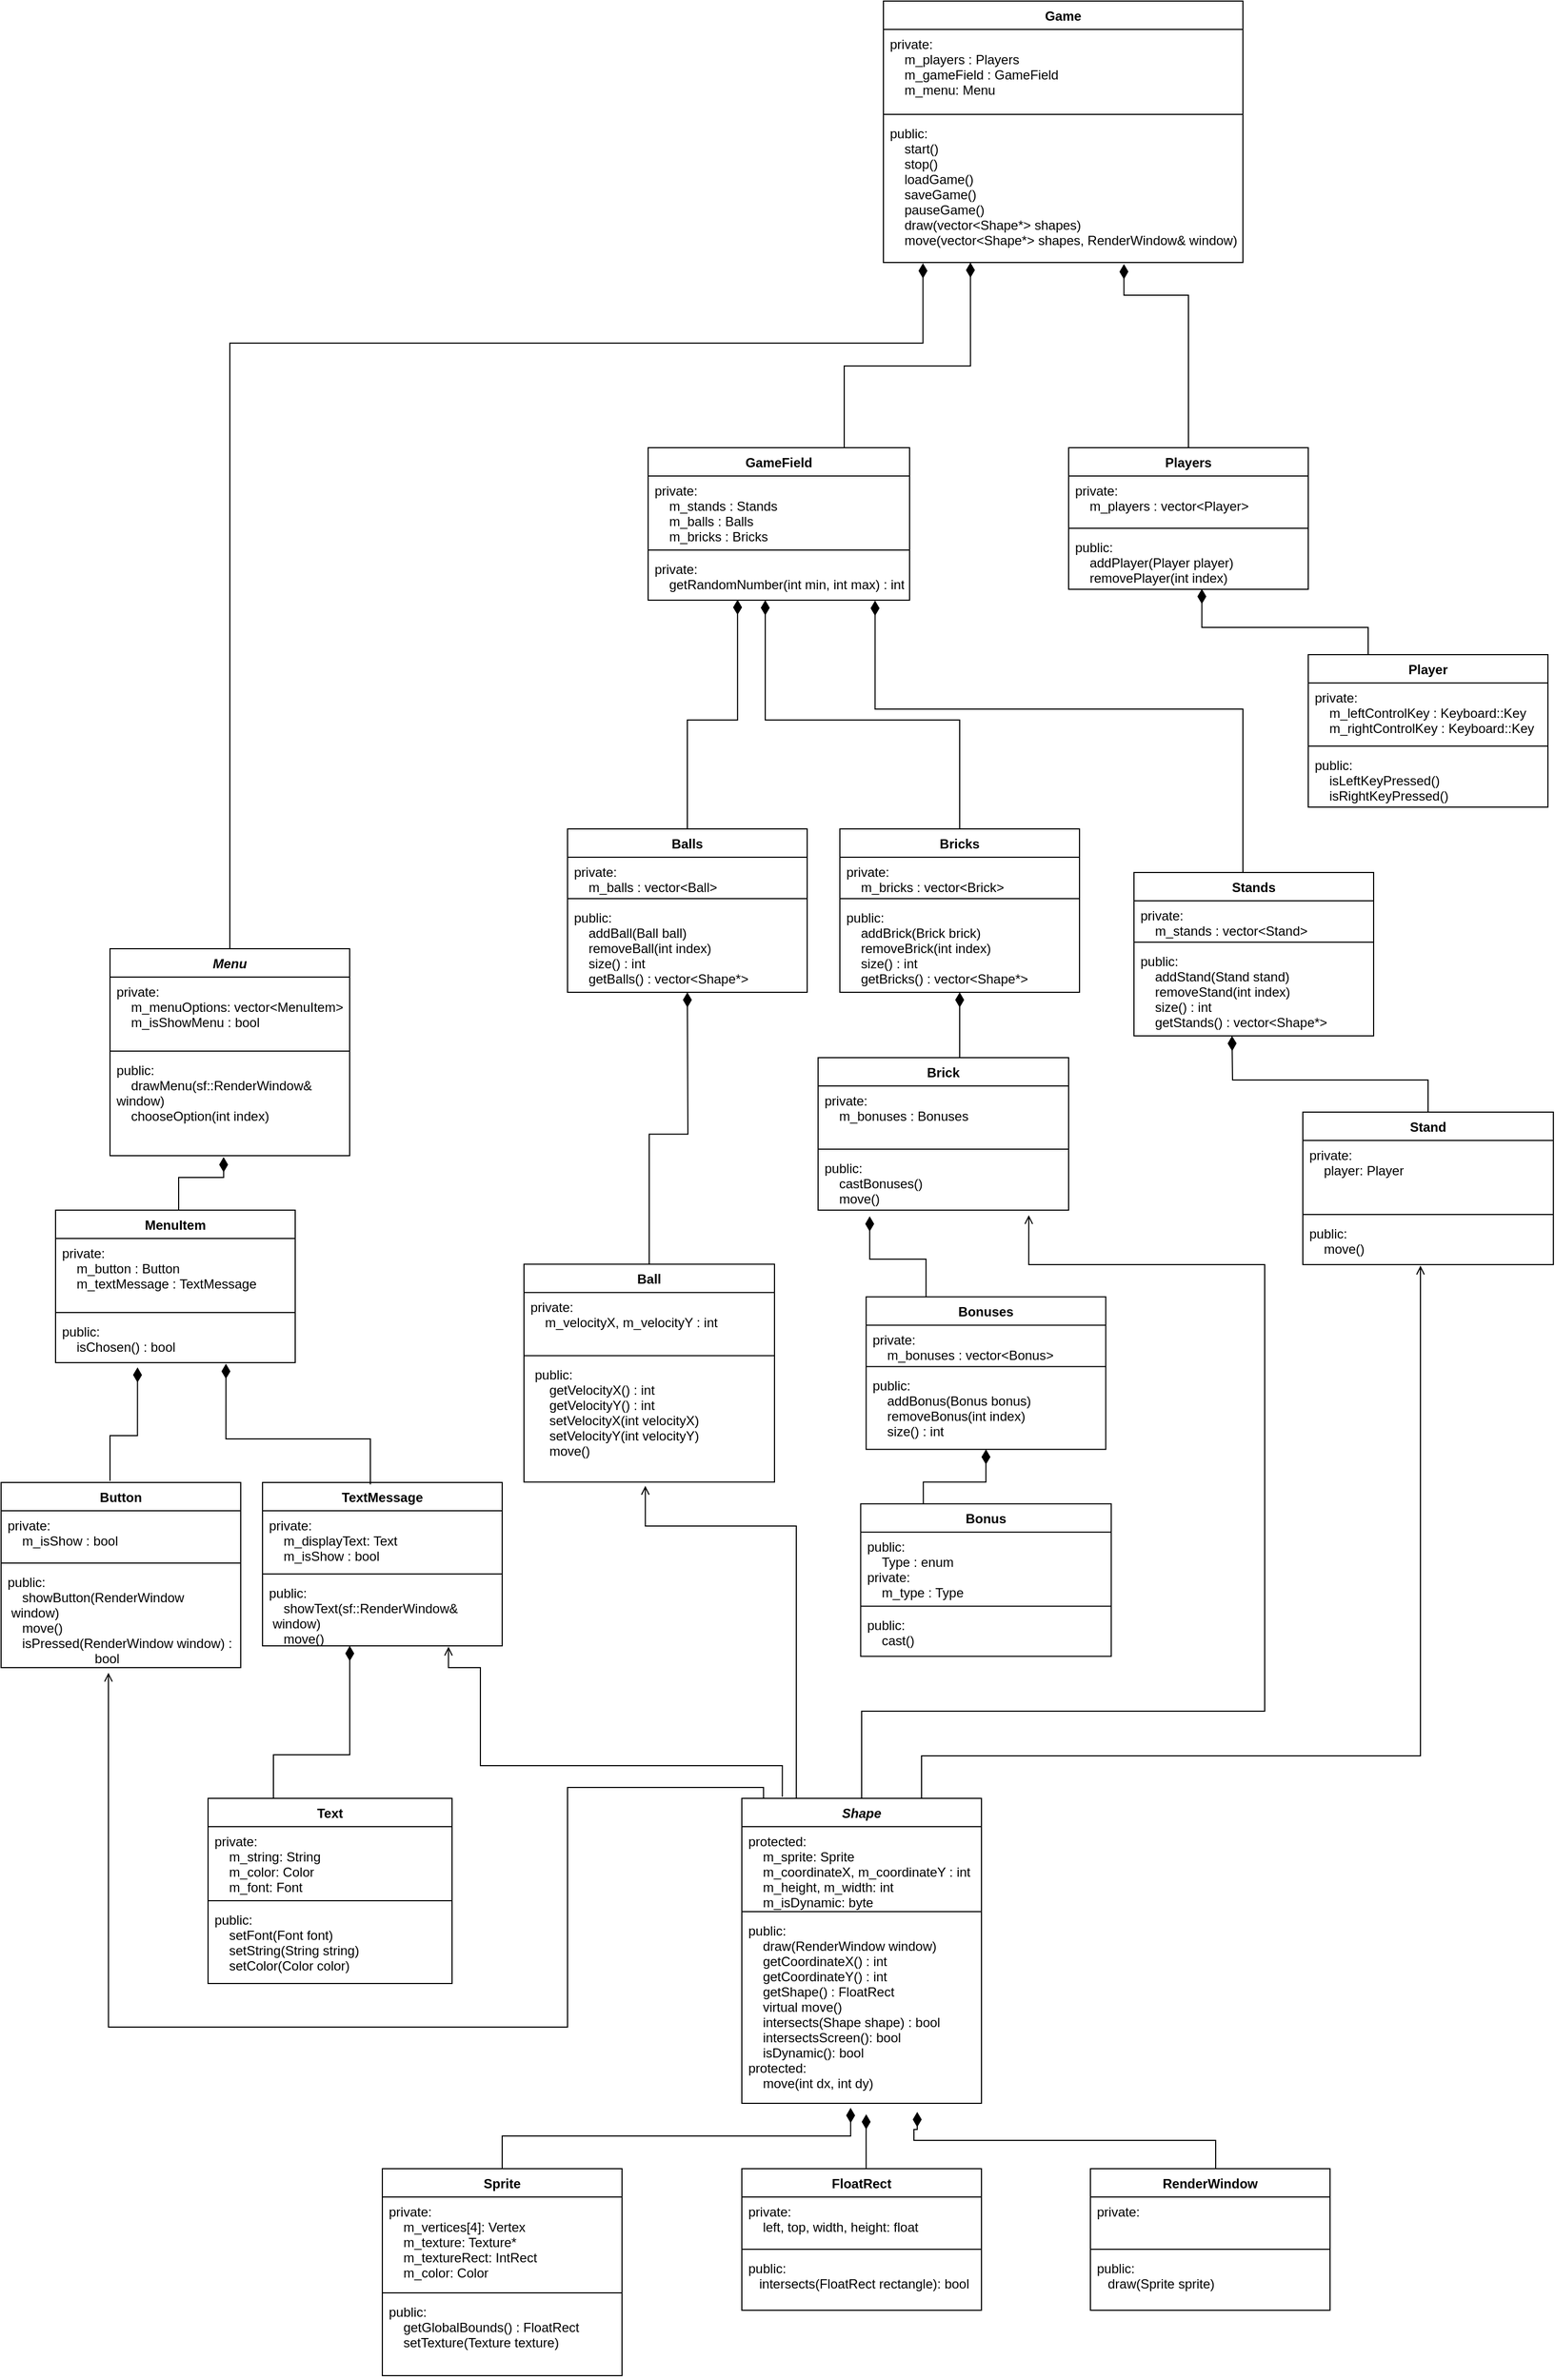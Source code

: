 <mxfile version="21.1.1" type="device">
  <diagram id="C5RBs43oDa-KdzZeNtuy" name="Page-1">
    <mxGraphModel dx="1701" dy="1644" grid="1" gridSize="10" guides="1" tooltips="1" connect="1" arrows="1" fold="1" page="1" pageScale="1" pageWidth="827" pageHeight="1169" math="0" shadow="0">
      <root>
        <mxCell id="WIyWlLk6GJQsqaUBKTNV-0" />
        <mxCell id="WIyWlLk6GJQsqaUBKTNV-1" parent="WIyWlLk6GJQsqaUBKTNV-0" />
        <mxCell id="zkfFHV4jXpPFQw0GAbJ--0" value="Game" style="swimlane;fontStyle=1;align=center;verticalAlign=top;childLayout=stackLayout;horizontal=1;startSize=26;horizontalStack=0;resizeParent=1;resizeLast=0;collapsible=1;marginBottom=0;rounded=0;shadow=0;strokeWidth=1;" parent="WIyWlLk6GJQsqaUBKTNV-1" vertex="1">
          <mxGeometry x="510" y="-630" width="330" height="240" as="geometry">
            <mxRectangle x="230" y="140" width="160" height="26" as="alternateBounds" />
          </mxGeometry>
        </mxCell>
        <mxCell id="zkfFHV4jXpPFQw0GAbJ--1" value="private:&#xa;    m_players : Players&#xa;    m_gameField : GameField&#xa;    m_menu: Menu&#xa;" style="text;align=left;verticalAlign=top;spacingLeft=4;spacingRight=4;overflow=hidden;rotatable=0;points=[[0,0.5],[1,0.5]];portConstraint=eastwest;" parent="zkfFHV4jXpPFQw0GAbJ--0" vertex="1">
          <mxGeometry y="26" width="330" height="74" as="geometry" />
        </mxCell>
        <mxCell id="zkfFHV4jXpPFQw0GAbJ--4" value="" style="line;html=1;strokeWidth=1;align=left;verticalAlign=middle;spacingTop=-1;spacingLeft=3;spacingRight=3;rotatable=0;labelPosition=right;points=[];portConstraint=eastwest;" parent="zkfFHV4jXpPFQw0GAbJ--0" vertex="1">
          <mxGeometry y="100" width="330" height="8" as="geometry" />
        </mxCell>
        <mxCell id="zkfFHV4jXpPFQw0GAbJ--5" value="public:&#xa;    start()&#xa;    stop()&#xa;    loadGame()&#xa;    saveGame()&#xa;    pauseGame()&#xa;    draw(vector&lt;Shape*&gt; shapes)&#xa;    move(vector&lt;Shape*&gt; shapes, RenderWindow&amp; window)" style="text;align=left;verticalAlign=top;spacingLeft=4;spacingRight=4;overflow=hidden;rotatable=0;points=[[0,0.5],[1,0.5]];portConstraint=eastwest;" parent="zkfFHV4jXpPFQw0GAbJ--0" vertex="1">
          <mxGeometry y="108" width="330" height="132" as="geometry" />
        </mxCell>
        <mxCell id="9WS7BAP8BOju33wnpp4f-60" style="edgeStyle=orthogonalEdgeStyle;rounded=0;orthogonalLoop=1;jettySize=auto;html=1;exitX=0.5;exitY=0;exitDx=0;exitDy=0;strokeWidth=1;endArrow=diamondThin;endFill=1;endSize=11;" parent="WIyWlLk6GJQsqaUBKTNV-1" source="zkfFHV4jXpPFQw0GAbJ--6" edge="1">
          <mxGeometry relative="1" as="geometry">
            <mxPoint x="275" y="520" as="sourcePoint" />
            <mxPoint x="330" y="280" as="targetPoint" />
          </mxGeometry>
        </mxCell>
        <mxCell id="zkfFHV4jXpPFQw0GAbJ--6" value="Ball" style="swimlane;fontStyle=1;align=center;verticalAlign=top;childLayout=stackLayout;horizontal=1;startSize=26;horizontalStack=0;resizeParent=1;resizeLast=0;collapsible=1;marginBottom=0;rounded=0;shadow=0;strokeWidth=1;" parent="WIyWlLk6GJQsqaUBKTNV-1" vertex="1">
          <mxGeometry x="180" y="529.58" width="230" height="200" as="geometry">
            <mxRectangle x="130" y="380" width="160" height="26" as="alternateBounds" />
          </mxGeometry>
        </mxCell>
        <mxCell id="zkfFHV4jXpPFQw0GAbJ--7" value="private:&#xa;    m_velocityX, m_velocityY : int" style="text;align=left;verticalAlign=top;spacingLeft=4;spacingRight=4;overflow=hidden;rotatable=0;points=[[0,0.5],[1,0.5]];portConstraint=eastwest;" parent="zkfFHV4jXpPFQw0GAbJ--6" vertex="1">
          <mxGeometry y="26" width="230" height="54" as="geometry" />
        </mxCell>
        <mxCell id="zkfFHV4jXpPFQw0GAbJ--9" value="" style="line;html=1;strokeWidth=1;align=left;verticalAlign=middle;spacingTop=-1;spacingLeft=3;spacingRight=3;rotatable=0;labelPosition=right;points=[];portConstraint=eastwest;" parent="zkfFHV4jXpPFQw0GAbJ--6" vertex="1">
          <mxGeometry y="80" width="230" height="8" as="geometry" />
        </mxCell>
        <mxCell id="9WS7BAP8BOju33wnpp4f-5" style="edgeStyle=orthogonalEdgeStyle;rounded=0;orthogonalLoop=1;jettySize=auto;html=1;exitX=0.25;exitY=0;exitDx=0;exitDy=0;endArrow=open;endFill=0;entryX=0.467;entryY=1.032;entryDx=0;entryDy=0;entryPerimeter=0;" parent="WIyWlLk6GJQsqaUBKTNV-1" source="zkfFHV4jXpPFQw0GAbJ--13" target="zkfFHV4jXpPFQw0GAbJ--11" edge="1">
          <mxGeometry relative="1" as="geometry">
            <mxPoint x="270" y="760" as="targetPoint" />
            <Array as="points">
              <mxPoint x="430" y="1020" />
              <mxPoint x="430" y="770" />
              <mxPoint x="291" y="770" />
            </Array>
          </mxGeometry>
        </mxCell>
        <mxCell id="9WS7BAP8BOju33wnpp4f-10" style="edgeStyle=orthogonalEdgeStyle;rounded=0;orthogonalLoop=1;jettySize=auto;html=1;endArrow=open;endFill=0;entryX=0.841;entryY=1.088;entryDx=0;entryDy=0;entryPerimeter=0;" parent="WIyWlLk6GJQsqaUBKTNV-1" source="zkfFHV4jXpPFQw0GAbJ--13" target="9WS7BAP8BOju33wnpp4f-9" edge="1">
          <mxGeometry relative="1" as="geometry">
            <Array as="points">
              <mxPoint x="490" y="940" />
              <mxPoint x="860" y="940" />
              <mxPoint x="860" y="530" />
              <mxPoint x="643" y="530" />
            </Array>
            <mxPoint x="620" y="530" as="targetPoint" />
          </mxGeometry>
        </mxCell>
        <mxCell id="9WS7BAP8BOju33wnpp4f-15" style="edgeStyle=orthogonalEdgeStyle;rounded=0;orthogonalLoop=1;jettySize=auto;html=1;exitX=0.75;exitY=0;exitDx=0;exitDy=0;endArrow=open;endFill=0;" parent="WIyWlLk6GJQsqaUBKTNV-1" source="zkfFHV4jXpPFQw0GAbJ--13" edge="1">
          <mxGeometry relative="1" as="geometry">
            <mxPoint x="1003" y="531" as="targetPoint" />
            <Array as="points">
              <mxPoint x="545" y="981" />
              <mxPoint x="1003" y="981" />
            </Array>
            <mxPoint x="545" y="1011" as="sourcePoint" />
          </mxGeometry>
        </mxCell>
        <mxCell id="zkfFHV4jXpPFQw0GAbJ--13" value="Shape" style="swimlane;fontStyle=3;align=center;verticalAlign=top;childLayout=stackLayout;horizontal=1;startSize=26;horizontalStack=0;resizeParent=1;resizeLast=0;collapsible=1;marginBottom=0;rounded=0;shadow=0;strokeWidth=1;" parent="WIyWlLk6GJQsqaUBKTNV-1" vertex="1">
          <mxGeometry x="380" y="1020" width="220" height="280" as="geometry">
            <mxRectangle x="340" y="380" width="170" height="26" as="alternateBounds" />
          </mxGeometry>
        </mxCell>
        <mxCell id="zkfFHV4jXpPFQw0GAbJ--14" value="protected:&#xa;    m_sprite: Sprite&#xa;    m_coordinateX, m_coordinateY : int&#xa;    m_height, m_width: int&#xa;    m_isDynamic: byte&#xa;" style="text;align=left;verticalAlign=top;spacingLeft=4;spacingRight=4;overflow=hidden;rotatable=0;points=[[0,0.5],[1,0.5]];portConstraint=eastwest;" parent="zkfFHV4jXpPFQw0GAbJ--13" vertex="1">
          <mxGeometry y="26" width="220" height="74" as="geometry" />
        </mxCell>
        <mxCell id="zkfFHV4jXpPFQw0GAbJ--15" value="" style="line;html=1;strokeWidth=1;align=left;verticalAlign=middle;spacingTop=-1;spacingLeft=3;spacingRight=3;rotatable=0;labelPosition=right;points=[];portConstraint=eastwest;" parent="zkfFHV4jXpPFQw0GAbJ--13" vertex="1">
          <mxGeometry y="100" width="220" height="8" as="geometry" />
        </mxCell>
        <mxCell id="9WS7BAP8BOju33wnpp4f-4" value="public:&#xa;    draw(RenderWindow window)&#xa;    getCoordinateX() : int&#xa;    getCoordinateY() : int&#xa;    getShape() : FloatRect&#xa;    virtual move()&#xa;    intersects(Shape shape) : bool&#xa;    intersectsScreen(): bool&#xa;    isDynamic(): bool&#xa;protected:&#xa;    move(int dx, int dy)&#xa;" style="text;align=left;verticalAlign=top;spacingLeft=4;spacingRight=4;overflow=hidden;rotatable=0;points=[[0,0.5],[1,0.5]];portConstraint=eastwest;" parent="zkfFHV4jXpPFQw0GAbJ--13" vertex="1">
          <mxGeometry y="108" width="220" height="172" as="geometry" />
        </mxCell>
        <mxCell id="9WS7BAP8BOju33wnpp4f-59" style="edgeStyle=orthogonalEdgeStyle;rounded=0;orthogonalLoop=1;jettySize=auto;html=1;exitX=0.561;exitY=0.015;exitDx=0;exitDy=0;strokeWidth=1;endArrow=diamondThin;endFill=1;endSize=11;exitPerimeter=0;" parent="WIyWlLk6GJQsqaUBKTNV-1" source="9WS7BAP8BOju33wnpp4f-6" edge="1">
          <mxGeometry relative="1" as="geometry">
            <mxPoint x="507.5" y="330" as="sourcePoint" />
            <mxPoint x="580" y="280" as="targetPoint" />
            <Array as="points">
              <mxPoint x="579" y="340" />
              <mxPoint x="580" y="340" />
            </Array>
          </mxGeometry>
        </mxCell>
        <mxCell id="9WS7BAP8BOju33wnpp4f-6" value="Brick" style="swimlane;fontStyle=1;align=center;verticalAlign=top;childLayout=stackLayout;horizontal=1;startSize=26;horizontalStack=0;resizeParent=1;resizeLast=0;collapsible=1;marginBottom=0;rounded=0;shadow=0;strokeWidth=1;" parent="WIyWlLk6GJQsqaUBKTNV-1" vertex="1">
          <mxGeometry x="450" y="340" width="230" height="140" as="geometry">
            <mxRectangle x="130" y="380" width="160" height="26" as="alternateBounds" />
          </mxGeometry>
        </mxCell>
        <mxCell id="9WS7BAP8BOju33wnpp4f-7" value="private:&#xa;     m_bonuses : Bonuses " style="text;align=left;verticalAlign=top;spacingLeft=4;spacingRight=4;overflow=hidden;rotatable=0;points=[[0,0.5],[1,0.5]];portConstraint=eastwest;" parent="9WS7BAP8BOju33wnpp4f-6" vertex="1">
          <mxGeometry y="26" width="230" height="54" as="geometry" />
        </mxCell>
        <mxCell id="9WS7BAP8BOju33wnpp4f-8" value="" style="line;html=1;strokeWidth=1;align=left;verticalAlign=middle;spacingTop=-1;spacingLeft=3;spacingRight=3;rotatable=0;labelPosition=right;points=[];portConstraint=eastwest;" parent="9WS7BAP8BOju33wnpp4f-6" vertex="1">
          <mxGeometry y="80" width="230" height="8" as="geometry" />
        </mxCell>
        <mxCell id="9WS7BAP8BOju33wnpp4f-9" value="public:    &#xa;    castBonuses()&#xa;    move()" style="text;align=left;verticalAlign=top;spacingLeft=4;spacingRight=4;overflow=hidden;rotatable=0;points=[[0,0.5],[1,0.5]];portConstraint=eastwest;" parent="9WS7BAP8BOju33wnpp4f-6" vertex="1">
          <mxGeometry y="88" width="230" height="52" as="geometry" />
        </mxCell>
        <mxCell id="9WS7BAP8BOju33wnpp4f-61" style="edgeStyle=orthogonalEdgeStyle;rounded=0;orthogonalLoop=1;jettySize=auto;html=1;exitX=0.5;exitY=0;exitDx=0;exitDy=0;strokeWidth=1;endArrow=diamondThin;endFill=1;endSize=11;" parent="WIyWlLk6GJQsqaUBKTNV-1" source="9WS7BAP8BOju33wnpp4f-11" edge="1">
          <mxGeometry relative="1" as="geometry">
            <mxPoint x="1010" y="380" as="sourcePoint" />
            <mxPoint x="830" y="320" as="targetPoint" />
          </mxGeometry>
        </mxCell>
        <mxCell id="9WS7BAP8BOju33wnpp4f-11" value="Stand&#xa;" style="swimlane;fontStyle=1;align=center;verticalAlign=top;childLayout=stackLayout;horizontal=1;startSize=26;horizontalStack=0;resizeParent=1;resizeLast=0;collapsible=1;marginBottom=0;rounded=0;shadow=0;strokeWidth=1;" parent="WIyWlLk6GJQsqaUBKTNV-1" vertex="1">
          <mxGeometry x="895" y="390" width="230" height="140" as="geometry">
            <mxRectangle x="130" y="380" width="160" height="26" as="alternateBounds" />
          </mxGeometry>
        </mxCell>
        <mxCell id="9WS7BAP8BOju33wnpp4f-12" value="private:&#xa;    player: Player" style="text;align=left;verticalAlign=top;spacingLeft=4;spacingRight=4;overflow=hidden;rotatable=0;points=[[0,0.5],[1,0.5]];portConstraint=eastwest;" parent="9WS7BAP8BOju33wnpp4f-11" vertex="1">
          <mxGeometry y="26" width="230" height="64" as="geometry" />
        </mxCell>
        <mxCell id="9WS7BAP8BOju33wnpp4f-13" value="" style="line;html=1;strokeWidth=1;align=left;verticalAlign=middle;spacingTop=-1;spacingLeft=3;spacingRight=3;rotatable=0;labelPosition=right;points=[];portConstraint=eastwest;" parent="9WS7BAP8BOju33wnpp4f-11" vertex="1">
          <mxGeometry y="90" width="230" height="8" as="geometry" />
        </mxCell>
        <mxCell id="9WS7BAP8BOju33wnpp4f-14" value="public:    &#xa;    move()" style="text;align=left;verticalAlign=top;spacingLeft=4;spacingRight=4;overflow=hidden;rotatable=0;points=[[0,0.5],[1,0.5]];portConstraint=eastwest;" parent="9WS7BAP8BOju33wnpp4f-11" vertex="1">
          <mxGeometry y="98" width="230" height="42" as="geometry" />
        </mxCell>
        <mxCell id="9WS7BAP8BOju33wnpp4f-54" style="edgeStyle=orthogonalEdgeStyle;rounded=0;orthogonalLoop=1;jettySize=auto;html=1;exitX=0.75;exitY=0;exitDx=0;exitDy=0;endArrow=diamondThin;endFill=1;endSize=11;entryX=0.242;entryY=1;entryDx=0;entryDy=0;entryPerimeter=0;" parent="WIyWlLk6GJQsqaUBKTNV-1" source="9WS7BAP8BOju33wnpp4f-16" target="zkfFHV4jXpPFQw0GAbJ--5" edge="1">
          <mxGeometry relative="1" as="geometry">
            <mxPoint x="600" y="-360" as="targetPoint" />
            <Array as="points">
              <mxPoint x="474" y="-295" />
              <mxPoint x="590" y="-295" />
            </Array>
          </mxGeometry>
        </mxCell>
        <mxCell id="9WS7BAP8BOju33wnpp4f-16" value="GameField" style="swimlane;fontStyle=1;align=center;verticalAlign=top;childLayout=stackLayout;horizontal=1;startSize=26;horizontalStack=0;resizeParent=1;resizeLast=0;collapsible=1;marginBottom=0;rounded=0;shadow=0;strokeWidth=1;" parent="WIyWlLk6GJQsqaUBKTNV-1" vertex="1">
          <mxGeometry x="294" y="-220" width="240" height="140" as="geometry">
            <mxRectangle x="230" y="140" width="160" height="26" as="alternateBounds" />
          </mxGeometry>
        </mxCell>
        <mxCell id="9WS7BAP8BOju33wnpp4f-17" value="private:&#xa;    m_stands : Stands&#xa;     m_balls : Balls&#xa;     m_bricks : Bricks" style="text;align=left;verticalAlign=top;spacingLeft=4;spacingRight=4;overflow=hidden;rotatable=0;points=[[0,0.5],[1,0.5]];portConstraint=eastwest;fontStyle=0" parent="9WS7BAP8BOju33wnpp4f-16" vertex="1">
          <mxGeometry y="26" width="240" height="64" as="geometry" />
        </mxCell>
        <mxCell id="9WS7BAP8BOju33wnpp4f-18" value="" style="line;html=1;strokeWidth=1;align=left;verticalAlign=middle;spacingTop=-1;spacingLeft=3;spacingRight=3;rotatable=0;labelPosition=right;points=[];portConstraint=eastwest;" parent="9WS7BAP8BOju33wnpp4f-16" vertex="1">
          <mxGeometry y="90" width="240" height="8" as="geometry" />
        </mxCell>
        <mxCell id="9WS7BAP8BOju33wnpp4f-19" value="private:&#xa;    getRandomNumber(int min, int max) : int " style="text;align=left;verticalAlign=top;spacingLeft=4;spacingRight=4;overflow=hidden;rotatable=0;points=[[0,0.5],[1,0.5]];portConstraint=eastwest;" parent="9WS7BAP8BOju33wnpp4f-16" vertex="1">
          <mxGeometry y="98" width="240" height="42" as="geometry" />
        </mxCell>
        <mxCell id="9WS7BAP8BOju33wnpp4f-56" style="edgeStyle=orthogonalEdgeStyle;rounded=0;orthogonalLoop=1;jettySize=auto;html=1;exitX=0.25;exitY=0;exitDx=0;exitDy=0;entryX=0.556;entryY=0.992;entryDx=0;entryDy=0;entryPerimeter=0;strokeWidth=1;endArrow=diamondThin;endFill=1;endSize=11;" parent="WIyWlLk6GJQsqaUBKTNV-1" source="9WS7BAP8BOju33wnpp4f-20" target="9WS7BAP8BOju33wnpp4f-27" edge="1">
          <mxGeometry relative="1" as="geometry" />
        </mxCell>
        <mxCell id="9WS7BAP8BOju33wnpp4f-20" value="Player" style="swimlane;fontStyle=1;align=center;verticalAlign=top;childLayout=stackLayout;horizontal=1;startSize=26;horizontalStack=0;resizeParent=1;resizeLast=0;collapsible=1;marginBottom=0;rounded=0;shadow=0;strokeWidth=1;" parent="WIyWlLk6GJQsqaUBKTNV-1" vertex="1">
          <mxGeometry x="900" y="-30" width="220" height="140" as="geometry">
            <mxRectangle x="230" y="140" width="160" height="26" as="alternateBounds" />
          </mxGeometry>
        </mxCell>
        <mxCell id="9WS7BAP8BOju33wnpp4f-21" value="private:&#xa;    m_leftControlKey : Keyboard::Key&#xa;    m_rightControlKey : Keyboard::Key" style="text;align=left;verticalAlign=top;spacingLeft=4;spacingRight=4;overflow=hidden;rotatable=0;points=[[0,0.5],[1,0.5]];portConstraint=eastwest;" parent="9WS7BAP8BOju33wnpp4f-20" vertex="1">
          <mxGeometry y="26" width="220" height="54" as="geometry" />
        </mxCell>
        <mxCell id="9WS7BAP8BOju33wnpp4f-22" value="" style="line;html=1;strokeWidth=1;align=left;verticalAlign=middle;spacingTop=-1;spacingLeft=3;spacingRight=3;rotatable=0;labelPosition=right;points=[];portConstraint=eastwest;" parent="9WS7BAP8BOju33wnpp4f-20" vertex="1">
          <mxGeometry y="80" width="220" height="8" as="geometry" />
        </mxCell>
        <mxCell id="9WS7BAP8BOju33wnpp4f-23" value="public:&#xa;    isLeftKeyPressed()&#xa;    isRightKeyPressed()" style="text;align=left;verticalAlign=top;spacingLeft=4;spacingRight=4;overflow=hidden;rotatable=0;points=[[0,0.5],[1,0.5]];portConstraint=eastwest;" parent="9WS7BAP8BOju33wnpp4f-20" vertex="1">
          <mxGeometry y="88" width="220" height="52" as="geometry" />
        </mxCell>
        <mxCell id="9WS7BAP8BOju33wnpp4f-55" style="edgeStyle=orthogonalEdgeStyle;rounded=0;orthogonalLoop=1;jettySize=auto;html=1;exitX=0.25;exitY=0;exitDx=0;exitDy=0;strokeWidth=1;endArrow=diamondThin;endFill=1;endSize=11;entryX=0.669;entryY=1.011;entryDx=0;entryDy=0;entryPerimeter=0;" parent="WIyWlLk6GJQsqaUBKTNV-1" source="9WS7BAP8BOju33wnpp4f-24" target="zkfFHV4jXpPFQw0GAbJ--5" edge="1">
          <mxGeometry relative="1" as="geometry">
            <mxPoint x="730" y="-380" as="targetPoint" />
            <Array as="points">
              <mxPoint x="790" y="-220" />
              <mxPoint x="790" y="-360" />
              <mxPoint x="731" y="-360" />
            </Array>
          </mxGeometry>
        </mxCell>
        <mxCell id="9WS7BAP8BOju33wnpp4f-24" value="Players" style="swimlane;fontStyle=1;align=center;verticalAlign=top;childLayout=stackLayout;horizontal=1;startSize=26;horizontalStack=0;resizeParent=1;resizeLast=0;collapsible=1;marginBottom=0;rounded=0;shadow=0;strokeWidth=1;" parent="WIyWlLk6GJQsqaUBKTNV-1" vertex="1">
          <mxGeometry x="680" y="-220" width="220" height="130" as="geometry">
            <mxRectangle x="680" y="-220" width="160" height="26" as="alternateBounds" />
          </mxGeometry>
        </mxCell>
        <mxCell id="9WS7BAP8BOju33wnpp4f-25" value="private:&#xa;    m_players : vector&lt;Player&gt;" style="text;align=left;verticalAlign=top;spacingLeft=4;spacingRight=4;overflow=hidden;rotatable=0;points=[[0,0.5],[1,0.5]];portConstraint=eastwest;" parent="9WS7BAP8BOju33wnpp4f-24" vertex="1">
          <mxGeometry y="26" width="220" height="44" as="geometry" />
        </mxCell>
        <mxCell id="9WS7BAP8BOju33wnpp4f-26" value="" style="line;html=1;strokeWidth=1;align=left;verticalAlign=middle;spacingTop=-1;spacingLeft=3;spacingRight=3;rotatable=0;labelPosition=right;points=[];portConstraint=eastwest;" parent="9WS7BAP8BOju33wnpp4f-24" vertex="1">
          <mxGeometry y="70" width="220" height="8" as="geometry" />
        </mxCell>
        <mxCell id="9WS7BAP8BOju33wnpp4f-27" value="public:&#xa;    addPlayer(Player player)&#xa;    removePlayer(int index)" style="text;align=left;verticalAlign=top;spacingLeft=4;spacingRight=4;overflow=hidden;rotatable=0;points=[[0,0.5],[1,0.5]];portConstraint=eastwest;" parent="9WS7BAP8BOju33wnpp4f-24" vertex="1">
          <mxGeometry y="78" width="220" height="52" as="geometry" />
        </mxCell>
        <mxCell id="9WS7BAP8BOju33wnpp4f-66" style="edgeStyle=orthogonalEdgeStyle;rounded=0;orthogonalLoop=1;jettySize=auto;html=1;exitX=0.5;exitY=0;exitDx=0;exitDy=0;entryX=0.868;entryY=1.01;entryDx=0;entryDy=0;entryPerimeter=0;strokeWidth=1;endArrow=diamondThin;endFill=1;endSize=11;" parent="WIyWlLk6GJQsqaUBKTNV-1" source="9WS7BAP8BOju33wnpp4f-28" target="9WS7BAP8BOju33wnpp4f-19" edge="1">
          <mxGeometry relative="1" as="geometry">
            <Array as="points">
              <mxPoint x="840" y="20" />
              <mxPoint x="502" y="20" />
            </Array>
          </mxGeometry>
        </mxCell>
        <mxCell id="9WS7BAP8BOju33wnpp4f-28" value="Stands" style="swimlane;fontStyle=1;align=center;verticalAlign=top;childLayout=stackLayout;horizontal=1;startSize=26;horizontalStack=0;resizeParent=1;resizeLast=0;collapsible=1;marginBottom=0;rounded=0;shadow=0;strokeWidth=1;" parent="WIyWlLk6GJQsqaUBKTNV-1" vertex="1">
          <mxGeometry x="740" y="170" width="220" height="150" as="geometry">
            <mxRectangle x="230" y="140" width="160" height="26" as="alternateBounds" />
          </mxGeometry>
        </mxCell>
        <mxCell id="9WS7BAP8BOju33wnpp4f-29" value="private:&#xa;    m_stands : vector&lt;Stand&gt;" style="text;align=left;verticalAlign=top;spacingLeft=4;spacingRight=4;overflow=hidden;rotatable=0;points=[[0,0.5],[1,0.5]];portConstraint=eastwest;" parent="9WS7BAP8BOju33wnpp4f-28" vertex="1">
          <mxGeometry y="26" width="220" height="34" as="geometry" />
        </mxCell>
        <mxCell id="9WS7BAP8BOju33wnpp4f-30" value="" style="line;html=1;strokeWidth=1;align=left;verticalAlign=middle;spacingTop=-1;spacingLeft=3;spacingRight=3;rotatable=0;labelPosition=right;points=[];portConstraint=eastwest;" parent="9WS7BAP8BOju33wnpp4f-28" vertex="1">
          <mxGeometry y="60" width="220" height="8" as="geometry" />
        </mxCell>
        <mxCell id="9WS7BAP8BOju33wnpp4f-31" value="public:&#xa;    addStand(Stand stand)&#xa;    removeStand(int index)&#xa;    size() : int&#xa;    getStands() : vector&lt;Shape*&gt;" style="text;align=left;verticalAlign=top;spacingLeft=4;spacingRight=4;overflow=hidden;rotatable=0;points=[[0,0.5],[1,0.5]];portConstraint=eastwest;" parent="9WS7BAP8BOju33wnpp4f-28" vertex="1">
          <mxGeometry y="68" width="220" height="82" as="geometry" />
        </mxCell>
        <mxCell id="9WS7BAP8BOju33wnpp4f-65" style="edgeStyle=orthogonalEdgeStyle;rounded=0;orthogonalLoop=1;jettySize=auto;html=1;exitX=0.5;exitY=0;exitDx=0;exitDy=0;entryX=0.448;entryY=1;entryDx=0;entryDy=0;entryPerimeter=0;strokeWidth=1;endArrow=diamondThin;endFill=1;endSize=11;" parent="WIyWlLk6GJQsqaUBKTNV-1" source="9WS7BAP8BOju33wnpp4f-32" target="9WS7BAP8BOju33wnpp4f-19" edge="1">
          <mxGeometry relative="1" as="geometry" />
        </mxCell>
        <mxCell id="9WS7BAP8BOju33wnpp4f-32" value="Bricks" style="swimlane;fontStyle=1;align=center;verticalAlign=top;childLayout=stackLayout;horizontal=1;startSize=26;horizontalStack=0;resizeParent=1;resizeLast=0;collapsible=1;marginBottom=0;rounded=0;shadow=0;strokeWidth=1;" parent="WIyWlLk6GJQsqaUBKTNV-1" vertex="1">
          <mxGeometry x="470" y="130" width="220" height="150" as="geometry">
            <mxRectangle x="230" y="140" width="160" height="26" as="alternateBounds" />
          </mxGeometry>
        </mxCell>
        <mxCell id="9WS7BAP8BOju33wnpp4f-33" value="private:&#xa;    m_bricks : vector&lt;Brick&gt;" style="text;align=left;verticalAlign=top;spacingLeft=4;spacingRight=4;overflow=hidden;rotatable=0;points=[[0,0.5],[1,0.5]];portConstraint=eastwest;" parent="9WS7BAP8BOju33wnpp4f-32" vertex="1">
          <mxGeometry y="26" width="220" height="34" as="geometry" />
        </mxCell>
        <mxCell id="9WS7BAP8BOju33wnpp4f-34" value="" style="line;html=1;strokeWidth=1;align=left;verticalAlign=middle;spacingTop=-1;spacingLeft=3;spacingRight=3;rotatable=0;labelPosition=right;points=[];portConstraint=eastwest;" parent="9WS7BAP8BOju33wnpp4f-32" vertex="1">
          <mxGeometry y="60" width="220" height="8" as="geometry" />
        </mxCell>
        <mxCell id="9WS7BAP8BOju33wnpp4f-35" value="public:&#xa;    addBrick(Brick brick)&#xa;    removeBrick(int index)&#xa;    size() : int&#xa;    getBricks() : vector&lt;Shape*&gt;" style="text;align=left;verticalAlign=top;spacingLeft=4;spacingRight=4;overflow=hidden;rotatable=0;points=[[0,0.5],[1,0.5]];portConstraint=eastwest;" parent="9WS7BAP8BOju33wnpp4f-32" vertex="1">
          <mxGeometry y="68" width="220" height="82" as="geometry" />
        </mxCell>
        <mxCell id="9WS7BAP8BOju33wnpp4f-64" style="edgeStyle=orthogonalEdgeStyle;rounded=0;orthogonalLoop=1;jettySize=auto;html=1;exitX=0.5;exitY=0;exitDx=0;exitDy=0;entryX=0.342;entryY=0.99;entryDx=0;entryDy=0;entryPerimeter=0;strokeWidth=1;endArrow=diamondThin;endFill=1;endSize=11;" parent="WIyWlLk6GJQsqaUBKTNV-1" source="9WS7BAP8BOju33wnpp4f-36" target="9WS7BAP8BOju33wnpp4f-19" edge="1">
          <mxGeometry relative="1" as="geometry" />
        </mxCell>
        <mxCell id="9WS7BAP8BOju33wnpp4f-36" value="Balls" style="swimlane;fontStyle=1;align=center;verticalAlign=top;childLayout=stackLayout;horizontal=1;startSize=26;horizontalStack=0;resizeParent=1;resizeLast=0;collapsible=1;marginBottom=0;rounded=0;shadow=0;strokeWidth=1;" parent="WIyWlLk6GJQsqaUBKTNV-1" vertex="1">
          <mxGeometry x="220" y="130" width="220" height="150" as="geometry">
            <mxRectangle x="230" y="140" width="160" height="26" as="alternateBounds" />
          </mxGeometry>
        </mxCell>
        <mxCell id="9WS7BAP8BOju33wnpp4f-37" value="private:&#xa;    m_balls : vector&lt;Ball&gt;" style="text;align=left;verticalAlign=top;spacingLeft=4;spacingRight=4;overflow=hidden;rotatable=0;points=[[0,0.5],[1,0.5]];portConstraint=eastwest;" parent="9WS7BAP8BOju33wnpp4f-36" vertex="1">
          <mxGeometry y="26" width="220" height="34" as="geometry" />
        </mxCell>
        <mxCell id="9WS7BAP8BOju33wnpp4f-38" value="" style="line;html=1;strokeWidth=1;align=left;verticalAlign=middle;spacingTop=-1;spacingLeft=3;spacingRight=3;rotatable=0;labelPosition=right;points=[];portConstraint=eastwest;" parent="9WS7BAP8BOju33wnpp4f-36" vertex="1">
          <mxGeometry y="60" width="220" height="8" as="geometry" />
        </mxCell>
        <mxCell id="9WS7BAP8BOju33wnpp4f-39" value="public:&#xa;    addBall(Ball ball)&#xa;    removeBall(int index)&#xa;    size() : int&#xa;    getBalls() : vector&lt;Shape*&gt;" style="text;align=left;verticalAlign=top;spacingLeft=4;spacingRight=4;overflow=hidden;rotatable=0;points=[[0,0.5],[1,0.5]];portConstraint=eastwest;" parent="9WS7BAP8BOju33wnpp4f-36" vertex="1">
          <mxGeometry y="68" width="220" height="82" as="geometry" />
        </mxCell>
        <mxCell id="9WS7BAP8BOju33wnpp4f-57" style="edgeStyle=orthogonalEdgeStyle;rounded=0;orthogonalLoop=1;jettySize=auto;html=1;exitX=0.25;exitY=0;exitDx=0;exitDy=0;entryX=0.5;entryY=1;entryDx=0;entryDy=0;strokeWidth=1;endArrow=diamondThin;endFill=1;endSize=11;" parent="WIyWlLk6GJQsqaUBKTNV-1" source="9WS7BAP8BOju33wnpp4f-40" target="9WS7BAP8BOju33wnpp4f-48" edge="1">
          <mxGeometry relative="1" as="geometry" />
        </mxCell>
        <mxCell id="9WS7BAP8BOju33wnpp4f-40" value="Bonus" style="swimlane;fontStyle=1;align=center;verticalAlign=top;childLayout=stackLayout;horizontal=1;startSize=26;horizontalStack=0;resizeParent=1;resizeLast=0;collapsible=1;marginBottom=0;rounded=0;shadow=0;strokeWidth=1;" parent="WIyWlLk6GJQsqaUBKTNV-1" vertex="1">
          <mxGeometry x="489.13" y="749.58" width="230" height="140" as="geometry">
            <mxRectangle x="130" y="380" width="160" height="26" as="alternateBounds" />
          </mxGeometry>
        </mxCell>
        <mxCell id="9WS7BAP8BOju33wnpp4f-41" value="public:&#xa;     Type : enum&#xa;private:&#xa;     m_type : Type " style="text;align=left;verticalAlign=top;spacingLeft=4;spacingRight=4;overflow=hidden;rotatable=0;points=[[0,0.5],[1,0.5]];portConstraint=eastwest;" parent="9WS7BAP8BOju33wnpp4f-40" vertex="1">
          <mxGeometry y="26" width="230" height="64" as="geometry" />
        </mxCell>
        <mxCell id="9WS7BAP8BOju33wnpp4f-42" value="" style="line;html=1;strokeWidth=1;align=left;verticalAlign=middle;spacingTop=-1;spacingLeft=3;spacingRight=3;rotatable=0;labelPosition=right;points=[];portConstraint=eastwest;" parent="9WS7BAP8BOju33wnpp4f-40" vertex="1">
          <mxGeometry y="90" width="230" height="8" as="geometry" />
        </mxCell>
        <mxCell id="9WS7BAP8BOju33wnpp4f-43" value="public:    &#xa;    cast()" style="text;align=left;verticalAlign=top;spacingLeft=4;spacingRight=4;overflow=hidden;rotatable=0;points=[[0,0.5],[1,0.5]];portConstraint=eastwest;" parent="9WS7BAP8BOju33wnpp4f-40" vertex="1">
          <mxGeometry y="98" width="230" height="42" as="geometry" />
        </mxCell>
        <mxCell id="9WS7BAP8BOju33wnpp4f-58" style="edgeStyle=orthogonalEdgeStyle;rounded=0;orthogonalLoop=1;jettySize=auto;html=1;exitX=0.25;exitY=0;exitDx=0;exitDy=0;strokeWidth=1;endArrow=diamondThin;endFill=1;endSize=11;entryX=0.206;entryY=1.109;entryDx=0;entryDy=0;entryPerimeter=0;" parent="WIyWlLk6GJQsqaUBKTNV-1" source="9WS7BAP8BOju33wnpp4f-48" target="9WS7BAP8BOju33wnpp4f-9" edge="1">
          <mxGeometry relative="1" as="geometry">
            <mxPoint x="450" y="540" as="targetPoint" />
            <Array as="points">
              <mxPoint x="549" y="525" />
              <mxPoint x="497" y="525" />
            </Array>
          </mxGeometry>
        </mxCell>
        <mxCell id="9WS7BAP8BOju33wnpp4f-48" value="Bonuses" style="swimlane;fontStyle=1;align=center;verticalAlign=top;childLayout=stackLayout;horizontal=1;startSize=26;horizontalStack=0;resizeParent=1;resizeLast=0;collapsible=1;marginBottom=0;rounded=0;shadow=0;strokeWidth=1;" parent="WIyWlLk6GJQsqaUBKTNV-1" vertex="1">
          <mxGeometry x="494.13" y="559.58" width="220" height="140" as="geometry">
            <mxRectangle x="230" y="140" width="160" height="26" as="alternateBounds" />
          </mxGeometry>
        </mxCell>
        <mxCell id="9WS7BAP8BOju33wnpp4f-49" value="private:&#xa;    m_bonuses : vector&lt;Bonus&gt;" style="text;align=left;verticalAlign=top;spacingLeft=4;spacingRight=4;overflow=hidden;rotatable=0;points=[[0,0.5],[1,0.5]];portConstraint=eastwest;" parent="9WS7BAP8BOju33wnpp4f-48" vertex="1">
          <mxGeometry y="26" width="220" height="34" as="geometry" />
        </mxCell>
        <mxCell id="9WS7BAP8BOju33wnpp4f-50" value="" style="line;html=1;strokeWidth=1;align=left;verticalAlign=middle;spacingTop=-1;spacingLeft=3;spacingRight=3;rotatable=0;labelPosition=right;points=[];portConstraint=eastwest;" parent="9WS7BAP8BOju33wnpp4f-48" vertex="1">
          <mxGeometry y="60" width="220" height="8" as="geometry" />
        </mxCell>
        <mxCell id="9WS7BAP8BOju33wnpp4f-51" value="public:&#xa;    addBonus(Bonus bonus)&#xa;    removeBonus(int index)&#xa;    size() : int" style="text;align=left;verticalAlign=top;spacingLeft=4;spacingRight=4;overflow=hidden;rotatable=0;points=[[0,0.5],[1,0.5]];portConstraint=eastwest;" parent="9WS7BAP8BOju33wnpp4f-48" vertex="1">
          <mxGeometry y="68" width="220" height="62" as="geometry" />
        </mxCell>
        <mxCell id="dkPrBhb1r8hRdtFx21od-0" value="TextMessage" style="swimlane;fontStyle=1;align=center;verticalAlign=top;childLayout=stackLayout;horizontal=1;startSize=26;horizontalStack=0;resizeParent=1;resizeLast=0;collapsible=1;marginBottom=0;rounded=0;shadow=0;strokeWidth=1;" parent="WIyWlLk6GJQsqaUBKTNV-1" vertex="1">
          <mxGeometry x="-60" y="730" width="220" height="150" as="geometry">
            <mxRectangle x="340" y="380" width="170" height="26" as="alternateBounds" />
          </mxGeometry>
        </mxCell>
        <mxCell id="dkPrBhb1r8hRdtFx21od-1" value="private:&#xa;    m_displayText: Text&#xa;    m_isShow : bool" style="text;align=left;verticalAlign=top;spacingLeft=4;spacingRight=4;overflow=hidden;rotatable=0;points=[[0,0.5],[1,0.5]];portConstraint=eastwest;" parent="dkPrBhb1r8hRdtFx21od-0" vertex="1">
          <mxGeometry y="26" width="220" height="54" as="geometry" />
        </mxCell>
        <mxCell id="dkPrBhb1r8hRdtFx21od-2" value="" style="line;html=1;strokeWidth=1;align=left;verticalAlign=middle;spacingTop=-1;spacingLeft=3;spacingRight=3;rotatable=0;labelPosition=right;points=[];portConstraint=eastwest;" parent="dkPrBhb1r8hRdtFx21od-0" vertex="1">
          <mxGeometry y="80" width="220" height="8" as="geometry" />
        </mxCell>
        <mxCell id="dkPrBhb1r8hRdtFx21od-3" value="public:&#xa;    showText(sf::RenderWindow&amp;&#xa; window)&#xa;    move()" style="text;align=left;verticalAlign=top;spacingLeft=4;spacingRight=4;overflow=hidden;rotatable=0;points=[[0,0.5],[1,0.5]];portConstraint=eastwest;" parent="dkPrBhb1r8hRdtFx21od-0" vertex="1">
          <mxGeometry y="88" width="220" height="62" as="geometry" />
        </mxCell>
        <mxCell id="dkPrBhb1r8hRdtFx21od-5" style="edgeStyle=orthogonalEdgeStyle;rounded=0;orthogonalLoop=1;jettySize=auto;html=1;endArrow=open;endFill=0;exitX=0.169;exitY=-0.005;exitDx=0;exitDy=0;exitPerimeter=0;entryX=0.776;entryY=1.013;entryDx=0;entryDy=0;entryPerimeter=0;" parent="WIyWlLk6GJQsqaUBKTNV-1" source="zkfFHV4jXpPFQw0GAbJ--13" target="dkPrBhb1r8hRdtFx21od-3" edge="1">
          <mxGeometry relative="1" as="geometry">
            <mxPoint x="400" y="990" as="sourcePoint" />
            <mxPoint x="140" y="920" as="targetPoint" />
            <Array as="points">
              <mxPoint x="417" y="990" />
              <mxPoint x="140" y="990" />
              <mxPoint x="140" y="900" />
              <mxPoint x="111" y="900" />
            </Array>
          </mxGeometry>
        </mxCell>
        <mxCell id="dkPrBhb1r8hRdtFx21od-6" value="Menu" style="swimlane;fontStyle=3;align=center;verticalAlign=top;childLayout=stackLayout;horizontal=1;startSize=26;horizontalStack=0;resizeParent=1;resizeLast=0;collapsible=1;marginBottom=0;rounded=0;shadow=0;strokeWidth=1;" parent="WIyWlLk6GJQsqaUBKTNV-1" vertex="1">
          <mxGeometry x="-200" y="240" width="220" height="190" as="geometry">
            <mxRectangle x="340" y="380" width="170" height="26" as="alternateBounds" />
          </mxGeometry>
        </mxCell>
        <mxCell id="dkPrBhb1r8hRdtFx21od-7" value="private:&#xa;    m_menuOptions: vector&lt;MenuItem&gt;&#xa;    m_isShowMenu : bool" style="text;align=left;verticalAlign=top;spacingLeft=4;spacingRight=4;overflow=hidden;rotatable=0;points=[[0,0.5],[1,0.5]];portConstraint=eastwest;" parent="dkPrBhb1r8hRdtFx21od-6" vertex="1">
          <mxGeometry y="26" width="220" height="64" as="geometry" />
        </mxCell>
        <mxCell id="dkPrBhb1r8hRdtFx21od-8" value="" style="line;html=1;strokeWidth=1;align=left;verticalAlign=middle;spacingTop=-1;spacingLeft=3;spacingRight=3;rotatable=0;labelPosition=right;points=[];portConstraint=eastwest;" parent="dkPrBhb1r8hRdtFx21od-6" vertex="1">
          <mxGeometry y="90" width="220" height="8" as="geometry" />
        </mxCell>
        <mxCell id="dkPrBhb1r8hRdtFx21od-9" value="public:&#xa;    drawMenu(sf::RenderWindow&amp; &#xa;window)&#xa;    chooseOption(int index)&#xa;" style="text;align=left;verticalAlign=top;spacingLeft=4;spacingRight=4;overflow=hidden;rotatable=0;points=[[0,0.5],[1,0.5]];portConstraint=eastwest;" parent="dkPrBhb1r8hRdtFx21od-6" vertex="1">
          <mxGeometry y="98" width="220" height="92" as="geometry" />
        </mxCell>
        <mxCell id="dkPrBhb1r8hRdtFx21od-11" style="edgeStyle=orthogonalEdgeStyle;rounded=0;orthogonalLoop=1;jettySize=auto;html=1;exitX=0.45;exitY=0.012;exitDx=0;exitDy=0;strokeWidth=1;endArrow=diamondThin;endFill=1;endSize=11;exitPerimeter=0;entryX=0.711;entryY=1.023;entryDx=0;entryDy=0;entryPerimeter=0;" parent="WIyWlLk6GJQsqaUBKTNV-1" source="dkPrBhb1r8hRdtFx21od-0" target="NrokcAI8VvOEzu0RC7Uh-24" edge="1">
          <mxGeometry relative="1" as="geometry">
            <mxPoint x="-190" y="790" as="sourcePoint" />
            <mxPoint x="80" y="480" as="targetPoint" />
            <Array as="points">
              <mxPoint x="39" y="690" />
              <mxPoint x="-94" y="690" />
            </Array>
          </mxGeometry>
        </mxCell>
        <mxCell id="dkPrBhb1r8hRdtFx21od-12" style="edgeStyle=orthogonalEdgeStyle;rounded=0;orthogonalLoop=1;jettySize=auto;html=1;strokeWidth=1;endArrow=diamondThin;endFill=1;endSize=11;exitX=0.5;exitY=0;exitDx=0;exitDy=0;entryX=0.11;entryY=1.005;entryDx=0;entryDy=0;entryPerimeter=0;" parent="WIyWlLk6GJQsqaUBKTNV-1" source="dkPrBhb1r8hRdtFx21od-6" target="zkfFHV4jXpPFQw0GAbJ--5" edge="1">
          <mxGeometry relative="1" as="geometry">
            <mxPoint x="50" y="300" as="sourcePoint" />
            <mxPoint x="520" y="-370" as="targetPoint" />
            <Array as="points">
              <mxPoint x="-90" y="-316" />
              <mxPoint x="546" y="-316" />
            </Array>
          </mxGeometry>
        </mxCell>
        <mxCell id="NrokcAI8VvOEzu0RC7Uh-0" value="Sprite" style="swimlane;fontStyle=1;align=center;verticalAlign=top;childLayout=stackLayout;horizontal=1;startSize=26;horizontalStack=0;resizeParent=1;resizeLast=0;collapsible=1;marginBottom=0;rounded=0;shadow=0;strokeWidth=1;" parent="WIyWlLk6GJQsqaUBKTNV-1" vertex="1">
          <mxGeometry x="50" y="1360" width="220" height="190" as="geometry">
            <mxRectangle x="340" y="380" width="170" height="26" as="alternateBounds" />
          </mxGeometry>
        </mxCell>
        <mxCell id="NrokcAI8VvOEzu0RC7Uh-1" value="private:&#xa;    m_vertices[4]: Vertex &#xa;    m_texture: Texture*&#xa;    m_textureRect: IntRect &#xa;    m_color: Color &#xa;" style="text;align=left;verticalAlign=top;spacingLeft=4;spacingRight=4;overflow=hidden;rotatable=0;points=[[0,0.5],[1,0.5]];portConstraint=eastwest;" parent="NrokcAI8VvOEzu0RC7Uh-0" vertex="1">
          <mxGeometry y="26" width="220" height="84" as="geometry" />
        </mxCell>
        <mxCell id="NrokcAI8VvOEzu0RC7Uh-2" value="" style="line;html=1;strokeWidth=1;align=left;verticalAlign=middle;spacingTop=-1;spacingLeft=3;spacingRight=3;rotatable=0;labelPosition=right;points=[];portConstraint=eastwest;" parent="NrokcAI8VvOEzu0RC7Uh-0" vertex="1">
          <mxGeometry y="110" width="220" height="8" as="geometry" />
        </mxCell>
        <mxCell id="NrokcAI8VvOEzu0RC7Uh-3" value="public:&#xa;    getGlobalBounds() : FloatRect&#xa;    setTexture(Texture texture)&#xa;" style="text;align=left;verticalAlign=top;spacingLeft=4;spacingRight=4;overflow=hidden;rotatable=0;points=[[0,0.5],[1,0.5]];portConstraint=eastwest;" parent="NrokcAI8VvOEzu0RC7Uh-0" vertex="1">
          <mxGeometry y="118" width="220" height="72" as="geometry" />
        </mxCell>
        <mxCell id="NrokcAI8VvOEzu0RC7Uh-4" value="Text" style="swimlane;fontStyle=1;align=center;verticalAlign=top;childLayout=stackLayout;horizontal=1;startSize=26;horizontalStack=0;resizeParent=1;resizeLast=0;collapsible=1;marginBottom=0;rounded=0;shadow=0;strokeWidth=1;" parent="WIyWlLk6GJQsqaUBKTNV-1" vertex="1">
          <mxGeometry x="-110" y="1020" width="224" height="170" as="geometry">
            <mxRectangle x="340" y="380" width="170" height="26" as="alternateBounds" />
          </mxGeometry>
        </mxCell>
        <mxCell id="NrokcAI8VvOEzu0RC7Uh-5" value="private:&#xa;    m_string: String&#xa;    m_color: Color&#xa;    m_font: Font&#xa; &#xa;" style="text;align=left;verticalAlign=top;spacingLeft=4;spacingRight=4;overflow=hidden;rotatable=0;points=[[0,0.5],[1,0.5]];portConstraint=eastwest;" parent="NrokcAI8VvOEzu0RC7Uh-4" vertex="1">
          <mxGeometry y="26" width="224" height="64" as="geometry" />
        </mxCell>
        <mxCell id="NrokcAI8VvOEzu0RC7Uh-6" value="" style="line;html=1;strokeWidth=1;align=left;verticalAlign=middle;spacingTop=-1;spacingLeft=3;spacingRight=3;rotatable=0;labelPosition=right;points=[];portConstraint=eastwest;" parent="NrokcAI8VvOEzu0RC7Uh-4" vertex="1">
          <mxGeometry y="90" width="224" height="8" as="geometry" />
        </mxCell>
        <mxCell id="NrokcAI8VvOEzu0RC7Uh-7" value="public:&#xa;    setFont(Font font)&#xa;    setString(String string)&#xa;    setColor(Color color)&#xa;    " style="text;align=left;verticalAlign=top;spacingLeft=4;spacingRight=4;overflow=hidden;rotatable=0;points=[[0,0.5],[1,0.5]];portConstraint=eastwest;" parent="NrokcAI8VvOEzu0RC7Uh-4" vertex="1">
          <mxGeometry y="98" width="224" height="72" as="geometry" />
        </mxCell>
        <mxCell id="NrokcAI8VvOEzu0RC7Uh-11" value="FloatRect" style="swimlane;fontStyle=1;align=center;verticalAlign=top;childLayout=stackLayout;horizontal=1;startSize=26;horizontalStack=0;resizeParent=1;resizeLast=0;collapsible=1;marginBottom=0;rounded=0;shadow=0;strokeWidth=1;" parent="WIyWlLk6GJQsqaUBKTNV-1" vertex="1">
          <mxGeometry x="380" y="1360" width="220" height="130" as="geometry">
            <mxRectangle x="340" y="380" width="170" height="26" as="alternateBounds" />
          </mxGeometry>
        </mxCell>
        <mxCell id="NrokcAI8VvOEzu0RC7Uh-12" value="private:&#xa;    left, top, width, height: float&#xa; &#xa;" style="text;align=left;verticalAlign=top;spacingLeft=4;spacingRight=4;overflow=hidden;rotatable=0;points=[[0,0.5],[1,0.5]];portConstraint=eastwest;" parent="NrokcAI8VvOEzu0RC7Uh-11" vertex="1">
          <mxGeometry y="26" width="220" height="44" as="geometry" />
        </mxCell>
        <mxCell id="NrokcAI8VvOEzu0RC7Uh-13" value="" style="line;html=1;strokeWidth=1;align=left;verticalAlign=middle;spacingTop=-1;spacingLeft=3;spacingRight=3;rotatable=0;labelPosition=right;points=[];portConstraint=eastwest;" parent="NrokcAI8VvOEzu0RC7Uh-11" vertex="1">
          <mxGeometry y="70" width="220" height="8" as="geometry" />
        </mxCell>
        <mxCell id="NrokcAI8VvOEzu0RC7Uh-14" value="public:&#xa;   intersects(FloatRect rectangle): bool&#xa;    " style="text;align=left;verticalAlign=top;spacingLeft=4;spacingRight=4;overflow=hidden;rotatable=0;points=[[0,0.5],[1,0.5]];portConstraint=eastwest;" parent="NrokcAI8VvOEzu0RC7Uh-11" vertex="1">
          <mxGeometry y="78" width="220" height="52" as="geometry" />
        </mxCell>
        <mxCell id="zkfFHV4jXpPFQw0GAbJ--11" value="public:    &#xa;    getVelocityX() : int &#xa;    getVelocityY() : int&#xa;    setVelocityX(int velocityX)&#xa;    setVelocityY(int velocityY)&#xa;    move()" style="text;align=left;verticalAlign=top;spacingLeft=4;spacingRight=4;overflow=hidden;rotatable=0;points=[[0,0.5],[1,0.5]];portConstraint=eastwest;" parent="WIyWlLk6GJQsqaUBKTNV-1" vertex="1">
          <mxGeometry x="184" y="617.58" width="230" height="112" as="geometry" />
        </mxCell>
        <mxCell id="NrokcAI8VvOEzu0RC7Uh-15" value="Button" style="swimlane;fontStyle=1;align=center;verticalAlign=top;childLayout=stackLayout;horizontal=1;startSize=26;horizontalStack=0;resizeParent=1;resizeLast=0;collapsible=1;marginBottom=0;rounded=0;shadow=0;strokeWidth=1;" parent="WIyWlLk6GJQsqaUBKTNV-1" vertex="1">
          <mxGeometry x="-300" y="730" width="220" height="170" as="geometry">
            <mxRectangle x="340" y="380" width="170" height="26" as="alternateBounds" />
          </mxGeometry>
        </mxCell>
        <mxCell id="NrokcAI8VvOEzu0RC7Uh-16" value="private:&#xa;    m_isShow : bool&#xa;" style="text;align=left;verticalAlign=top;spacingLeft=4;spacingRight=4;overflow=hidden;rotatable=0;points=[[0,0.5],[1,0.5]];portConstraint=eastwest;" parent="NrokcAI8VvOEzu0RC7Uh-15" vertex="1">
          <mxGeometry y="26" width="220" height="44" as="geometry" />
        </mxCell>
        <mxCell id="NrokcAI8VvOEzu0RC7Uh-17" value="" style="line;html=1;strokeWidth=1;align=left;verticalAlign=middle;spacingTop=-1;spacingLeft=3;spacingRight=3;rotatable=0;labelPosition=right;points=[];portConstraint=eastwest;" parent="NrokcAI8VvOEzu0RC7Uh-15" vertex="1">
          <mxGeometry y="70" width="220" height="8" as="geometry" />
        </mxCell>
        <mxCell id="NrokcAI8VvOEzu0RC7Uh-18" value="public:&#xa;    showButton(RenderWindow&#xa; window)&#xa;    move()&#xa;    isPressed(RenderWindow window) :&#xa;                        bool&#xa;" style="text;align=left;verticalAlign=top;spacingLeft=4;spacingRight=4;overflow=hidden;rotatable=0;points=[[0,0.5],[1,0.5]];portConstraint=eastwest;" parent="NrokcAI8VvOEzu0RC7Uh-15" vertex="1">
          <mxGeometry y="78" width="220" height="92" as="geometry" />
        </mxCell>
        <mxCell id="NrokcAI8VvOEzu0RC7Uh-20" style="edgeStyle=orthogonalEdgeStyle;rounded=0;orthogonalLoop=1;jettySize=auto;html=1;endArrow=open;endFill=0;exitX=0.09;exitY=-0.006;exitDx=0;exitDy=0;exitPerimeter=0;entryX=0.448;entryY=1.051;entryDx=0;entryDy=0;entryPerimeter=0;" parent="WIyWlLk6GJQsqaUBKTNV-1" target="NrokcAI8VvOEzu0RC7Uh-18" edge="1">
          <mxGeometry relative="1" as="geometry">
            <mxPoint x="399.93" y="1020" as="sourcePoint" />
            <mxPoint x="-220" y="900" as="targetPoint" />
            <Array as="points">
              <mxPoint x="400" y="1010" />
              <mxPoint x="220" y="1010" />
              <mxPoint x="220" y="1230" />
              <mxPoint x="-201" y="1230" />
            </Array>
          </mxGeometry>
        </mxCell>
        <mxCell id="NrokcAI8VvOEzu0RC7Uh-21" value="MenuItem" style="swimlane;fontStyle=1;align=center;verticalAlign=top;childLayout=stackLayout;horizontal=1;startSize=26;horizontalStack=0;resizeParent=1;resizeLast=0;collapsible=1;marginBottom=0;rounded=0;shadow=0;strokeWidth=1;" parent="WIyWlLk6GJQsqaUBKTNV-1" vertex="1">
          <mxGeometry x="-250" y="480" width="220" height="140" as="geometry">
            <mxRectangle x="340" y="380" width="170" height="26" as="alternateBounds" />
          </mxGeometry>
        </mxCell>
        <mxCell id="NrokcAI8VvOEzu0RC7Uh-22" value="private:&#xa;    m_button : Button&#xa;    m_textMessage : TextMessage&#xa;" style="text;align=left;verticalAlign=top;spacingLeft=4;spacingRight=4;overflow=hidden;rotatable=0;points=[[0,0.5],[1,0.5]];portConstraint=eastwest;" parent="NrokcAI8VvOEzu0RC7Uh-21" vertex="1">
          <mxGeometry y="26" width="220" height="64" as="geometry" />
        </mxCell>
        <mxCell id="NrokcAI8VvOEzu0RC7Uh-23" value="" style="line;html=1;strokeWidth=1;align=left;verticalAlign=middle;spacingTop=-1;spacingLeft=3;spacingRight=3;rotatable=0;labelPosition=right;points=[];portConstraint=eastwest;" parent="NrokcAI8VvOEzu0RC7Uh-21" vertex="1">
          <mxGeometry y="90" width="220" height="8" as="geometry" />
        </mxCell>
        <mxCell id="NrokcAI8VvOEzu0RC7Uh-24" value="public:&#xa;    isChosen() : bool" style="text;align=left;verticalAlign=top;spacingLeft=4;spacingRight=4;overflow=hidden;rotatable=0;points=[[0,0.5],[1,0.5]];portConstraint=eastwest;" parent="NrokcAI8VvOEzu0RC7Uh-21" vertex="1">
          <mxGeometry y="98" width="220" height="42" as="geometry" />
        </mxCell>
        <mxCell id="NrokcAI8VvOEzu0RC7Uh-26" style="edgeStyle=orthogonalEdgeStyle;rounded=0;orthogonalLoop=1;jettySize=auto;html=1;exitX=0.45;exitY=0.012;exitDx=0;exitDy=0;strokeWidth=1;endArrow=diamondThin;endFill=1;endSize=11;exitPerimeter=0;entryX=0.342;entryY=1.103;entryDx=0;entryDy=0;entryPerimeter=0;" parent="WIyWlLk6GJQsqaUBKTNV-1" target="NrokcAI8VvOEzu0RC7Uh-24" edge="1">
          <mxGeometry relative="1" as="geometry">
            <mxPoint x="-200" y="728.58" as="sourcePoint" />
            <mxPoint x="-333" y="617.58" as="targetPoint" />
            <Array as="points">
              <mxPoint x="-200" y="687" />
              <mxPoint x="-175" y="687" />
            </Array>
          </mxGeometry>
        </mxCell>
        <mxCell id="NrokcAI8VvOEzu0RC7Uh-27" style="edgeStyle=orthogonalEdgeStyle;rounded=0;orthogonalLoop=1;jettySize=auto;html=1;exitX=0.45;exitY=0.012;exitDx=0;exitDy=0;strokeWidth=1;endArrow=diamondThin;endFill=1;endSize=11;exitPerimeter=0;entryX=0.474;entryY=1.014;entryDx=0;entryDy=0;entryPerimeter=0;" parent="WIyWlLk6GJQsqaUBKTNV-1" target="dkPrBhb1r8hRdtFx21od-9" edge="1">
          <mxGeometry relative="1" as="geometry">
            <mxPoint x="-137" y="480" as="sourcePoint" />
            <mxPoint x="-270" y="369" as="targetPoint" />
            <Array as="points">
              <mxPoint x="-137" y="450" />
              <mxPoint x="-96" y="450" />
            </Array>
          </mxGeometry>
        </mxCell>
        <mxCell id="NrokcAI8VvOEzu0RC7Uh-28" value="RenderWindow" style="swimlane;fontStyle=1;align=center;verticalAlign=top;childLayout=stackLayout;horizontal=1;startSize=26;horizontalStack=0;resizeParent=1;resizeLast=0;collapsible=1;marginBottom=0;rounded=0;shadow=0;strokeWidth=1;" parent="WIyWlLk6GJQsqaUBKTNV-1" vertex="1">
          <mxGeometry x="700" y="1360" width="220" height="130" as="geometry">
            <mxRectangle x="340" y="380" width="170" height="26" as="alternateBounds" />
          </mxGeometry>
        </mxCell>
        <mxCell id="NrokcAI8VvOEzu0RC7Uh-29" value="private:&#xa;    &#xa; &#xa;" style="text;align=left;verticalAlign=top;spacingLeft=4;spacingRight=4;overflow=hidden;rotatable=0;points=[[0,0.5],[1,0.5]];portConstraint=eastwest;" parent="NrokcAI8VvOEzu0RC7Uh-28" vertex="1">
          <mxGeometry y="26" width="220" height="44" as="geometry" />
        </mxCell>
        <mxCell id="NrokcAI8VvOEzu0RC7Uh-30" value="" style="line;html=1;strokeWidth=1;align=left;verticalAlign=middle;spacingTop=-1;spacingLeft=3;spacingRight=3;rotatable=0;labelPosition=right;points=[];portConstraint=eastwest;" parent="NrokcAI8VvOEzu0RC7Uh-28" vertex="1">
          <mxGeometry y="70" width="220" height="8" as="geometry" />
        </mxCell>
        <mxCell id="NrokcAI8VvOEzu0RC7Uh-31" value="public:&#xa;   draw(Sprite sprite)&#xa;    " style="text;align=left;verticalAlign=top;spacingLeft=4;spacingRight=4;overflow=hidden;rotatable=0;points=[[0,0.5],[1,0.5]];portConstraint=eastwest;" parent="NrokcAI8VvOEzu0RC7Uh-28" vertex="1">
          <mxGeometry y="78" width="220" height="52" as="geometry" />
        </mxCell>
        <mxCell id="g-FFvIMF0DBKNiR8XCOC-0" style="edgeStyle=orthogonalEdgeStyle;rounded=0;orthogonalLoop=1;jettySize=auto;html=1;exitX=0.5;exitY=0;exitDx=0;exitDy=0;strokeWidth=1;endArrow=diamondThin;endFill=1;endSize=11;entryX=0.454;entryY=1.024;entryDx=0;entryDy=0;entryPerimeter=0;" parent="WIyWlLk6GJQsqaUBKTNV-1" source="NrokcAI8VvOEzu0RC7Uh-0" target="9WS7BAP8BOju33wnpp4f-4" edge="1">
          <mxGeometry relative="1" as="geometry">
            <mxPoint x="480" y="1280" as="targetPoint" />
            <Array as="points">
              <mxPoint x="160" y="1330" />
              <mxPoint x="480" y="1330" />
            </Array>
            <mxPoint x="362" y="1334" as="sourcePoint" />
          </mxGeometry>
        </mxCell>
        <mxCell id="g-FFvIMF0DBKNiR8XCOC-2" style="edgeStyle=orthogonalEdgeStyle;rounded=0;orthogonalLoop=1;jettySize=auto;html=1;exitX=0.25;exitY=0;exitDx=0;exitDy=0;strokeWidth=1;endArrow=diamondThin;endFill=1;endSize=11;entryX=0.364;entryY=1.161;entryDx=0;entryDy=0;entryPerimeter=0;" parent="WIyWlLk6GJQsqaUBKTNV-1" source="NrokcAI8VvOEzu0RC7Uh-4" edge="1">
          <mxGeometry relative="1" as="geometry">
            <mxPoint x="20.08" y="879.982" as="targetPoint" />
            <Array as="points">
              <mxPoint x="-50" y="1020" />
              <mxPoint x="-50" y="980" />
              <mxPoint x="20" y="980" />
            </Array>
            <mxPoint x="-50" y="1010" as="sourcePoint" />
          </mxGeometry>
        </mxCell>
        <mxCell id="g-FFvIMF0DBKNiR8XCOC-3" style="edgeStyle=orthogonalEdgeStyle;rounded=0;orthogonalLoop=1;jettySize=auto;html=1;exitX=0.5;exitY=0;exitDx=0;exitDy=0;strokeWidth=1;endArrow=diamondThin;endFill=1;endSize=11;entryX=0.519;entryY=1.058;entryDx=0;entryDy=0;entryPerimeter=0;" parent="WIyWlLk6GJQsqaUBKTNV-1" target="9WS7BAP8BOju33wnpp4f-4" edge="1">
          <mxGeometry relative="1" as="geometry">
            <mxPoint x="511" y="1350" as="targetPoint" />
            <Array as="points">
              <mxPoint x="494" y="1330" />
              <mxPoint x="494" y="1330" />
            </Array>
            <mxPoint x="494.13" y="1360" as="sourcePoint" />
          </mxGeometry>
        </mxCell>
        <mxCell id="g-FFvIMF0DBKNiR8XCOC-4" style="edgeStyle=orthogonalEdgeStyle;rounded=0;orthogonalLoop=1;jettySize=auto;html=1;exitX=0.5;exitY=0;exitDx=0;exitDy=0;strokeWidth=1;endArrow=diamondThin;endFill=1;endSize=11;entryX=0.732;entryY=1.046;entryDx=0;entryDy=0;entryPerimeter=0;" parent="WIyWlLk6GJQsqaUBKTNV-1" target="9WS7BAP8BOju33wnpp4f-4" edge="1">
          <mxGeometry relative="1" as="geometry">
            <mxPoint x="535" y="1324" as="targetPoint" />
            <Array as="points">
              <mxPoint x="815" y="1334" />
              <mxPoint x="538" y="1334" />
              <mxPoint x="538" y="1324" />
              <mxPoint x="541" y="1324" />
            </Array>
            <mxPoint x="815" y="1360" as="sourcePoint" />
          </mxGeometry>
        </mxCell>
      </root>
    </mxGraphModel>
  </diagram>
</mxfile>
